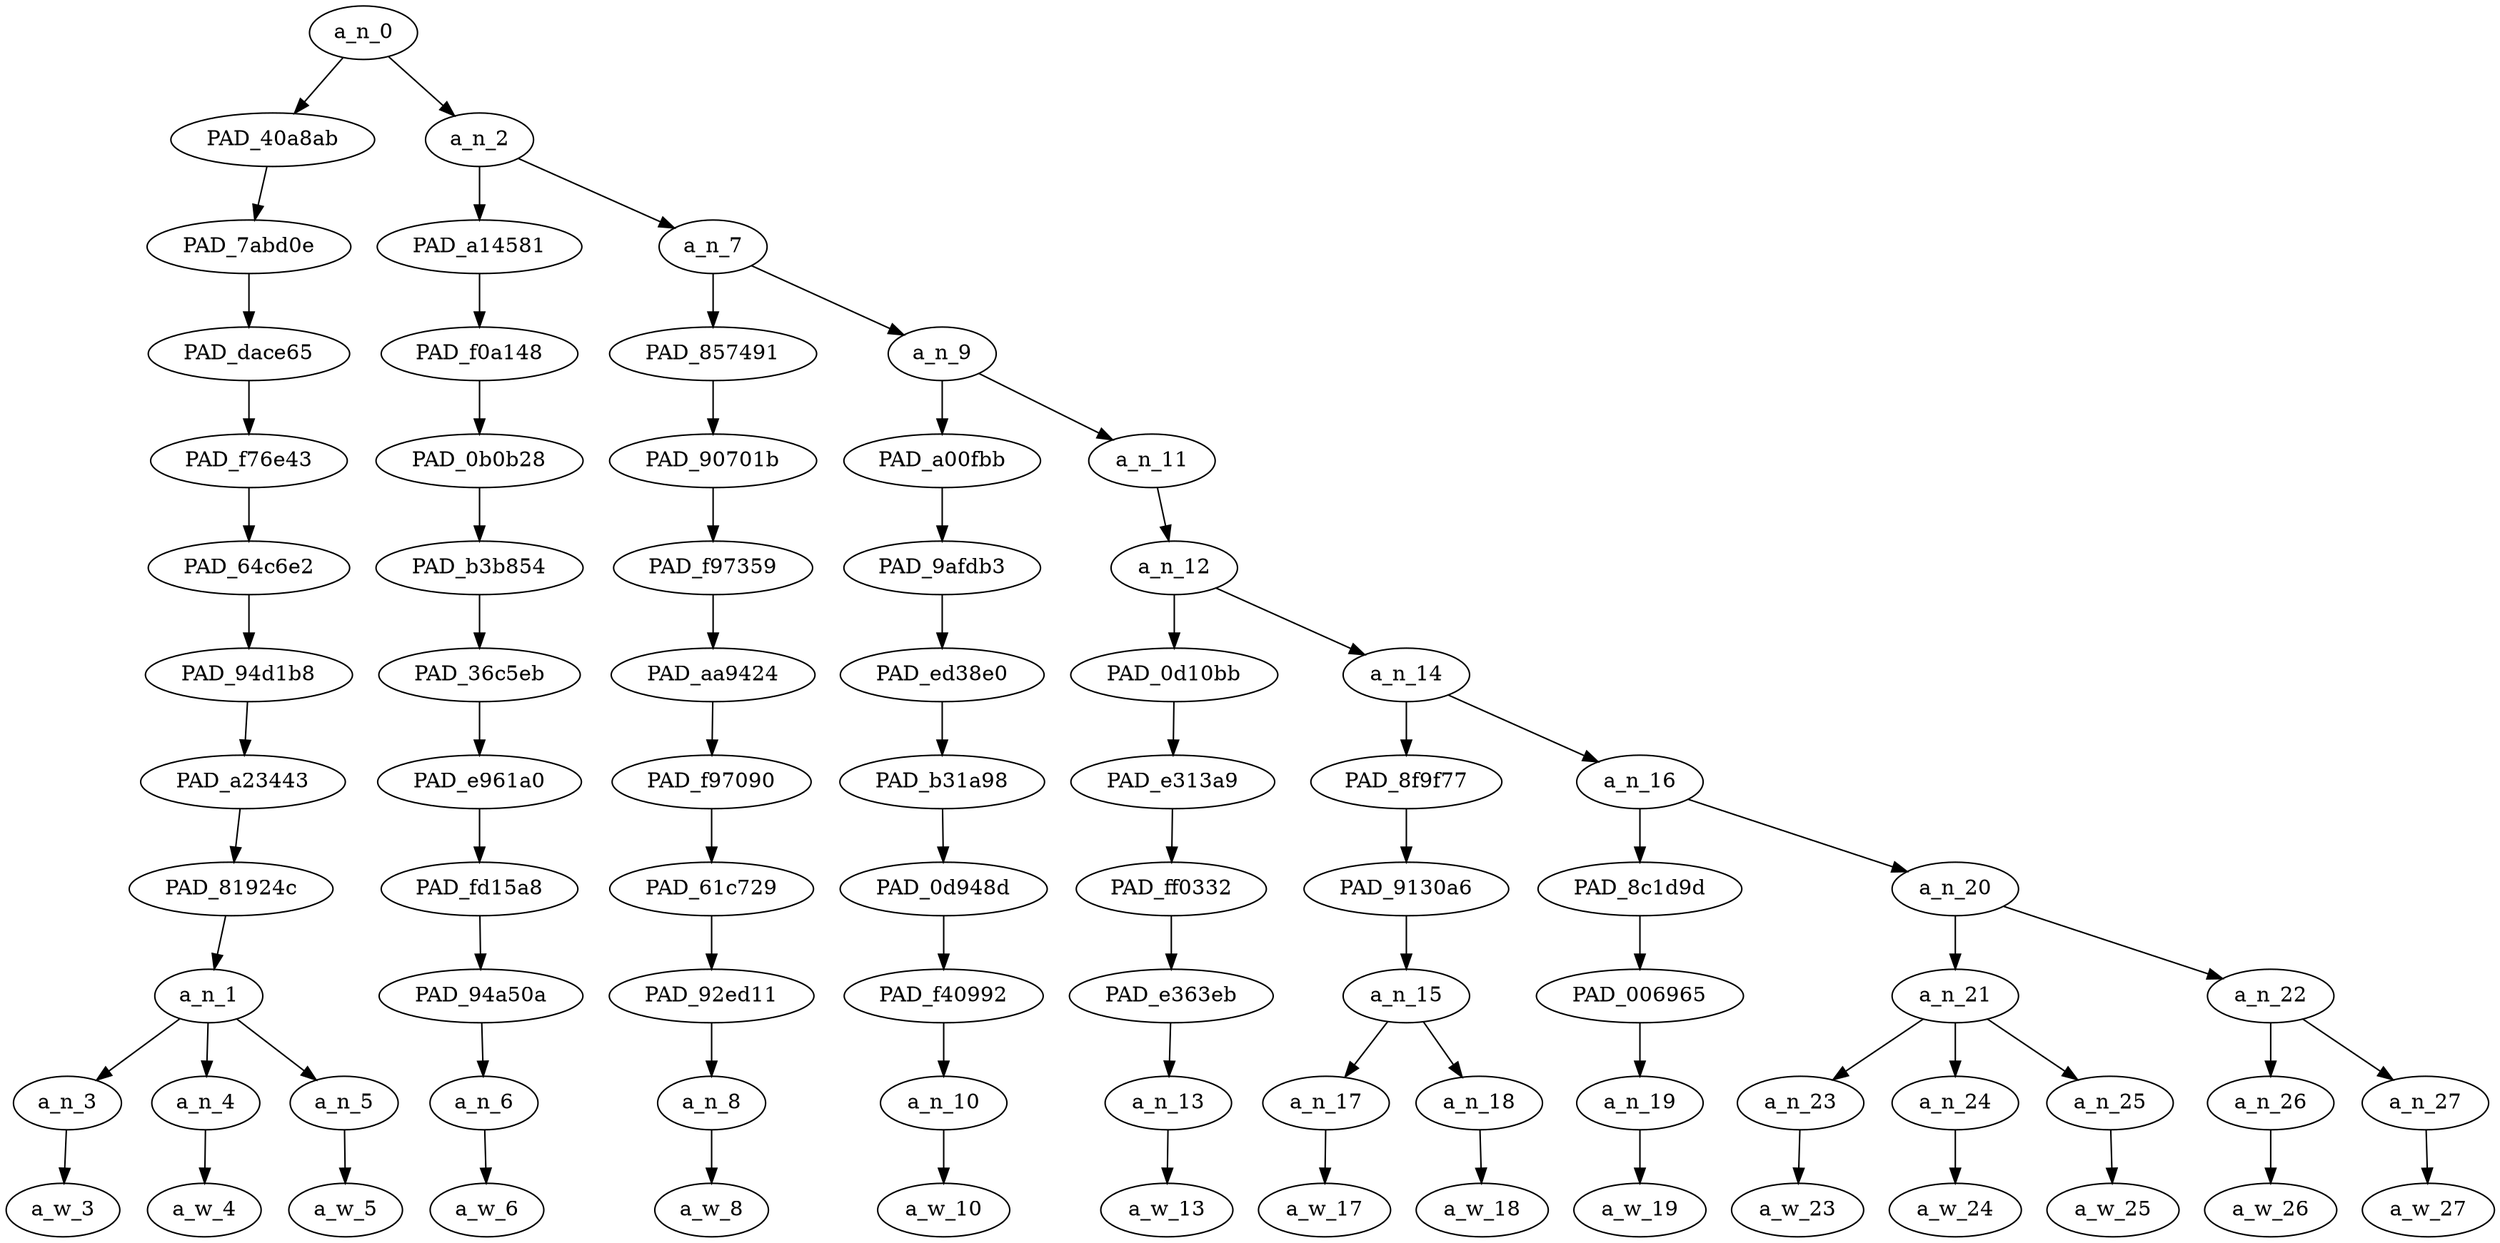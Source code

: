 strict digraph "" {
	a_n_0	[div_dir=-1,
		index=0,
		level=11,
		pos="2.533203125,11!",
		text_span="[0, 1, 2, 3, 4, 5, 6, 7, 8, 9, 10, 11, 12, 13, 14]",
		value=1.00000000];
	PAD_40a8ab	[div_dir=1,
		index=0,
		level=10,
		pos="1.0,10!",
		text_span="[0, 1, 2]",
		value=0.37000695];
	a_n_0 -> PAD_40a8ab;
	a_n_2	[div_dir=-1,
		index=1,
		level=10,
		pos="4.06640625,10!",
		text_span="[3, 4, 5, 6, 7, 8, 9, 10, 11, 12, 13, 14]",
		value=0.62993690];
	a_n_0 -> a_n_2;
	PAD_7abd0e	[div_dir=1,
		index=0,
		level=9,
		pos="1.0,9!",
		text_span="[0, 1, 2]",
		value=0.37000695];
	PAD_40a8ab -> PAD_7abd0e;
	PAD_dace65	[div_dir=1,
		index=0,
		level=8,
		pos="1.0,8!",
		text_span="[0, 1, 2]",
		value=0.37000695];
	PAD_7abd0e -> PAD_dace65;
	PAD_f76e43	[div_dir=1,
		index=0,
		level=7,
		pos="1.0,7!",
		text_span="[0, 1, 2]",
		value=0.37000695];
	PAD_dace65 -> PAD_f76e43;
	PAD_64c6e2	[div_dir=1,
		index=0,
		level=6,
		pos="1.0,6!",
		text_span="[0, 1, 2]",
		value=0.37000695];
	PAD_f76e43 -> PAD_64c6e2;
	PAD_94d1b8	[div_dir=1,
		index=0,
		level=5,
		pos="1.0,5!",
		text_span="[0, 1, 2]",
		value=0.37000695];
	PAD_64c6e2 -> PAD_94d1b8;
	PAD_a23443	[div_dir=1,
		index=0,
		level=4,
		pos="1.0,4!",
		text_span="[0, 1, 2]",
		value=0.37000695];
	PAD_94d1b8 -> PAD_a23443;
	PAD_81924c	[div_dir=1,
		index=0,
		level=3,
		pos="1.0,3!",
		text_span="[0, 1, 2]",
		value=0.37000695];
	PAD_a23443 -> PAD_81924c;
	a_n_1	[div_dir=1,
		index=0,
		level=2,
		pos="1.0,2!",
		text_span="[0, 1, 2]",
		value=0.37000695];
	PAD_81924c -> a_n_1;
	a_n_3	[div_dir=1,
		index=0,
		level=1,
		pos="0.0,1!",
		text_span="[0]",
		value=0.04427297];
	a_n_1 -> a_n_3;
	a_n_4	[div_dir=1,
		index=1,
		level=1,
		pos="1.0,1!",
		text_span="[1]",
		value=0.07761632];
	a_n_1 -> a_n_4;
	a_n_5	[div_dir=-1,
		index=2,
		level=1,
		pos="2.0,1!",
		text_span="[2]",
		value=0.24811689];
	a_n_1 -> a_n_5;
	a_w_3	[div_dir=0,
		index=0,
		level=0,
		pos="0,0!",
		text_span="[0]",
		value="<user>"];
	a_n_3 -> a_w_3;
	a_w_4	[div_dir=0,
		index=1,
		level=0,
		pos="1,0!",
		text_span="[1]",
		value=white];
	a_n_4 -> a_w_4;
	a_w_5	[div_dir=0,
		index=2,
		level=0,
		pos="2,0!",
		text_span="[2]",
		value=suprematists];
	a_n_5 -> a_w_5;
	PAD_a14581	[div_dir=-1,
		index=1,
		level=9,
		pos="3.0,9!",
		text_span="[3]",
		value=0.03491884];
	a_n_2 -> PAD_a14581;
	a_n_7	[div_dir=-1,
		index=2,
		level=9,
		pos="5.1328125,9!",
		text_span="[4, 5, 6, 7, 8, 9, 10, 11, 12, 13, 14]",
		value=0.59495326];
	a_n_2 -> a_n_7;
	PAD_f0a148	[div_dir=-1,
		index=1,
		level=8,
		pos="3.0,8!",
		text_span="[3]",
		value=0.03491884];
	PAD_a14581 -> PAD_f0a148;
	PAD_0b0b28	[div_dir=-1,
		index=1,
		level=7,
		pos="3.0,7!",
		text_span="[3]",
		value=0.03491884];
	PAD_f0a148 -> PAD_0b0b28;
	PAD_b3b854	[div_dir=-1,
		index=1,
		level=6,
		pos="3.0,6!",
		text_span="[3]",
		value=0.03491884];
	PAD_0b0b28 -> PAD_b3b854;
	PAD_36c5eb	[div_dir=-1,
		index=1,
		level=5,
		pos="3.0,5!",
		text_span="[3]",
		value=0.03491884];
	PAD_b3b854 -> PAD_36c5eb;
	PAD_e961a0	[div_dir=-1,
		index=1,
		level=4,
		pos="3.0,4!",
		text_span="[3]",
		value=0.03491884];
	PAD_36c5eb -> PAD_e961a0;
	PAD_fd15a8	[div_dir=-1,
		index=1,
		level=3,
		pos="3.0,3!",
		text_span="[3]",
		value=0.03491884];
	PAD_e961a0 -> PAD_fd15a8;
	PAD_94a50a	[div_dir=-1,
		index=1,
		level=2,
		pos="3.0,2!",
		text_span="[3]",
		value=0.03491884];
	PAD_fd15a8 -> PAD_94a50a;
	a_n_6	[div_dir=-1,
		index=3,
		level=1,
		pos="3.0,1!",
		text_span="[3]",
		value=0.03491884];
	PAD_94a50a -> a_n_6;
	a_w_6	[div_dir=0,
		index=3,
		level=0,
		pos="3,0!",
		text_span="[3]",
		value=will];
	a_n_6 -> a_w_6;
	PAD_857491	[div_dir=1,
		index=2,
		level=8,
		pos="4.0,8!",
		text_span="[4]",
		value=0.07874867];
	a_n_7 -> PAD_857491;
	a_n_9	[div_dir=-1,
		index=3,
		level=8,
		pos="6.265625,8!",
		text_span="[5, 6, 7, 8, 9, 10, 11, 12, 13, 14]",
		value=0.51616959];
	a_n_7 -> a_n_9;
	PAD_90701b	[div_dir=1,
		index=2,
		level=7,
		pos="4.0,7!",
		text_span="[4]",
		value=0.07874867];
	PAD_857491 -> PAD_90701b;
	PAD_f97359	[div_dir=1,
		index=2,
		level=6,
		pos="4.0,6!",
		text_span="[4]",
		value=0.07874867];
	PAD_90701b -> PAD_f97359;
	PAD_aa9424	[div_dir=1,
		index=2,
		level=5,
		pos="4.0,5!",
		text_span="[4]",
		value=0.07874867];
	PAD_f97359 -> PAD_aa9424;
	PAD_f97090	[div_dir=1,
		index=2,
		level=4,
		pos="4.0,4!",
		text_span="[4]",
		value=0.07874867];
	PAD_aa9424 -> PAD_f97090;
	PAD_61c729	[div_dir=1,
		index=2,
		level=3,
		pos="4.0,3!",
		text_span="[4]",
		value=0.07874867];
	PAD_f97090 -> PAD_61c729;
	PAD_92ed11	[div_dir=1,
		index=2,
		level=2,
		pos="4.0,2!",
		text_span="[4]",
		value=0.07874867];
	PAD_61c729 -> PAD_92ed11;
	a_n_8	[div_dir=1,
		index=4,
		level=1,
		pos="4.0,1!",
		text_span="[4]",
		value=0.07874867];
	PAD_92ed11 -> a_n_8;
	a_w_8	[div_dir=0,
		index=4,
		level=0,
		pos="4,0!",
		text_span="[4]",
		value=escalate];
	a_n_8 -> a_w_8;
	PAD_a00fbb	[div_dir=-1,
		index=3,
		level=7,
		pos="5.0,7!",
		text_span="[5]",
		value=0.02061008];
	a_n_9 -> PAD_a00fbb;
	a_n_11	[div_dir=-1,
		index=4,
		level=7,
		pos="7.53125,7!",
		text_span="[6, 7, 8, 9, 10, 11, 12, 13, 14]",
		value=0.49548954];
	a_n_9 -> a_n_11;
	PAD_9afdb3	[div_dir=-1,
		index=3,
		level=6,
		pos="5.0,6!",
		text_span="[5]",
		value=0.02061008];
	PAD_a00fbb -> PAD_9afdb3;
	PAD_ed38e0	[div_dir=-1,
		index=3,
		level=5,
		pos="5.0,5!",
		text_span="[5]",
		value=0.02061008];
	PAD_9afdb3 -> PAD_ed38e0;
	PAD_b31a98	[div_dir=-1,
		index=3,
		level=4,
		pos="5.0,4!",
		text_span="[5]",
		value=0.02061008];
	PAD_ed38e0 -> PAD_b31a98;
	PAD_0d948d	[div_dir=-1,
		index=3,
		level=3,
		pos="5.0,3!",
		text_span="[5]",
		value=0.02061008];
	PAD_b31a98 -> PAD_0d948d;
	PAD_f40992	[div_dir=-1,
		index=3,
		level=2,
		pos="5.0,2!",
		text_span="[5]",
		value=0.02061008];
	PAD_0d948d -> PAD_f40992;
	a_n_10	[div_dir=-1,
		index=5,
		level=1,
		pos="5.0,1!",
		text_span="[5]",
		value=0.02061008];
	PAD_f40992 -> a_n_10;
	a_w_10	[div_dir=0,
		index=5,
		level=0,
		pos="5,0!",
		text_span="[5]",
		value=to];
	a_n_10 -> a_w_10;
	a_n_12	[div_dir=-1,
		index=4,
		level=6,
		pos="7.53125,6!",
		text_span="[6, 7, 8, 9, 10, 11, 12, 13, 14]",
		value=0.49541935];
	a_n_11 -> a_n_12;
	PAD_0d10bb	[div_dir=1,
		index=4,
		level=5,
		pos="6.0,5!",
		text_span="[6]",
		value=0.04585148];
	a_n_12 -> PAD_0d10bb;
	a_n_14	[div_dir=-1,
		index=5,
		level=5,
		pos="9.0625,5!",
		text_span="[7, 8, 9, 10, 11, 12, 13, 14]",
		value=0.44949768];
	a_n_12 -> a_n_14;
	PAD_e313a9	[div_dir=1,
		index=4,
		level=4,
		pos="6.0,4!",
		text_span="[6]",
		value=0.04585148];
	PAD_0d10bb -> PAD_e313a9;
	PAD_ff0332	[div_dir=1,
		index=4,
		level=3,
		pos="6.0,3!",
		text_span="[6]",
		value=0.04585148];
	PAD_e313a9 -> PAD_ff0332;
	PAD_e363eb	[div_dir=1,
		index=4,
		level=2,
		pos="6.0,2!",
		text_span="[6]",
		value=0.04585148];
	PAD_ff0332 -> PAD_e363eb;
	a_n_13	[div_dir=1,
		index=6,
		level=1,
		pos="6.0,1!",
		text_span="[6]",
		value=0.04585148];
	PAD_e363eb -> a_n_13;
	a_w_13	[div_dir=0,
		index=6,
		level=0,
		pos="6,0!",
		text_span="[6]",
		value=coordinating];
	a_n_13 -> a_w_13;
	PAD_8f9f77	[div_dir=-1,
		index=5,
		level=4,
		pos="7.5,4!",
		text_span="[7, 8]",
		value=0.10036239];
	a_n_14 -> PAD_8f9f77;
	a_n_16	[div_dir=-1,
		index=6,
		level=4,
		pos="10.625,4!",
		text_span="[9, 10, 11, 12, 13, 14]",
		value=0.34906225];
	a_n_14 -> a_n_16;
	PAD_9130a6	[div_dir=-1,
		index=5,
		level=3,
		pos="7.5,3!",
		text_span="[7, 8]",
		value=0.10036239];
	PAD_8f9f77 -> PAD_9130a6;
	a_n_15	[div_dir=-1,
		index=5,
		level=2,
		pos="7.5,2!",
		text_span="[7, 8]",
		value=0.10036239];
	PAD_9130a6 -> a_n_15;
	a_n_17	[div_dir=-1,
		index=7,
		level=1,
		pos="7.0,1!",
		text_span="[7]",
		value=0.02995478];
	a_n_15 -> a_n_17;
	a_n_18	[div_dir=-1,
		index=8,
		level=1,
		pos="8.0,1!",
		text_span="[8]",
		value=0.07027479];
	a_n_15 -> a_n_18;
	a_w_17	[div_dir=0,
		index=7,
		level=0,
		pos="7,0!",
		text_span="[7]",
		value=the];
	a_n_17 -> a_w_17;
	a_w_18	[div_dir=0,
		index=8,
		level=0,
		pos="8,0!",
		text_span="[8]",
		value=killing];
	a_n_18 -> a_w_18;
	PAD_8c1d9d	[div_dir=1,
		index=6,
		level=3,
		pos="9.0,3!",
		text_span="[9]",
		value=0.03083210];
	a_n_16 -> PAD_8c1d9d;
	a_n_20	[div_dir=-1,
		index=7,
		level=3,
		pos="12.25,3!",
		text_span="[10, 11, 12, 13, 14]",
		value=0.31821046];
	a_n_16 -> a_n_20;
	PAD_006965	[div_dir=1,
		index=6,
		level=2,
		pos="9.0,2!",
		text_span="[9]",
		value=0.03083210];
	PAD_8c1d9d -> PAD_006965;
	a_n_19	[div_dir=1,
		index=9,
		level=1,
		pos="9.0,1!",
		text_span="[9]",
		value=0.03083210];
	PAD_006965 -> a_n_19;
	a_w_19	[div_dir=0,
		index=9,
		level=0,
		pos="9,0!",
		text_span="[9]",
		value=of];
	a_n_19 -> a_w_19;
	a_n_21	[div_dir=1,
		index=7,
		level=2,
		pos="11.0,2!",
		text_span="[10, 11, 12]",
		value=0.20222320];
	a_n_20 -> a_n_21;
	a_n_22	[div_dir=-1,
		index=8,
		level=2,
		pos="13.5,2!",
		text_span="[13, 14]",
		value=0.11591095];
	a_n_20 -> a_n_22;
	a_n_23	[div_dir=1,
		index=10,
		level=1,
		pos="10.0,1!",
		text_span="[10]",
		value=0.09662716];
	a_n_21 -> a_n_23;
	a_n_24	[div_dir=-1,
		index=11,
		level=1,
		pos="11.0,1!",
		text_span="[11]",
		value=0.02761026];
	a_n_21 -> a_n_24;
	a_n_25	[div_dir=-1,
		index=12,
		level=1,
		pos="12.0,1!",
		text_span="[12]",
		value=0.07794555];
	a_n_21 -> a_n_25;
	a_w_23	[div_dir=0,
		index=10,
		level=0,
		pos="10,0!",
		text_span="[10]",
		value=immigrants];
	a_n_23 -> a_w_23;
	a_w_24	[div_dir=0,
		index=11,
		level=0,
		pos="11,0!",
		text_span="[11]",
		value=and];
	a_n_24 -> a_w_24;
	a_w_25	[div_dir=0,
		index=12,
		level=0,
		pos="12,0!",
		text_span="[12]",
		value=poc];
	a_n_25 -> a_w_25;
	a_n_26	[div_dir=-1,
		index=13,
		level=1,
		pos="13.0,1!",
		text_span="[13]",
		value=0.02621600];
	a_n_22 -> a_n_26;
	a_n_27	[div_dir=-1,
		index=14,
		level=1,
		pos="14.0,1!",
		text_span="[14]",
		value=0.08955381];
	a_n_22 -> a_n_27;
	a_w_26	[div_dir=0,
		index=13,
		level=0,
		pos="13,0!",
		text_span="[13]",
		value=with];
	a_n_26 -> a_w_26;
	a_w_27	[div_dir=0,
		index=14,
		level=0,
		pos="14,0!",
		text_span="[14]",
		value=impunity];
	a_n_27 -> a_w_27;
}
